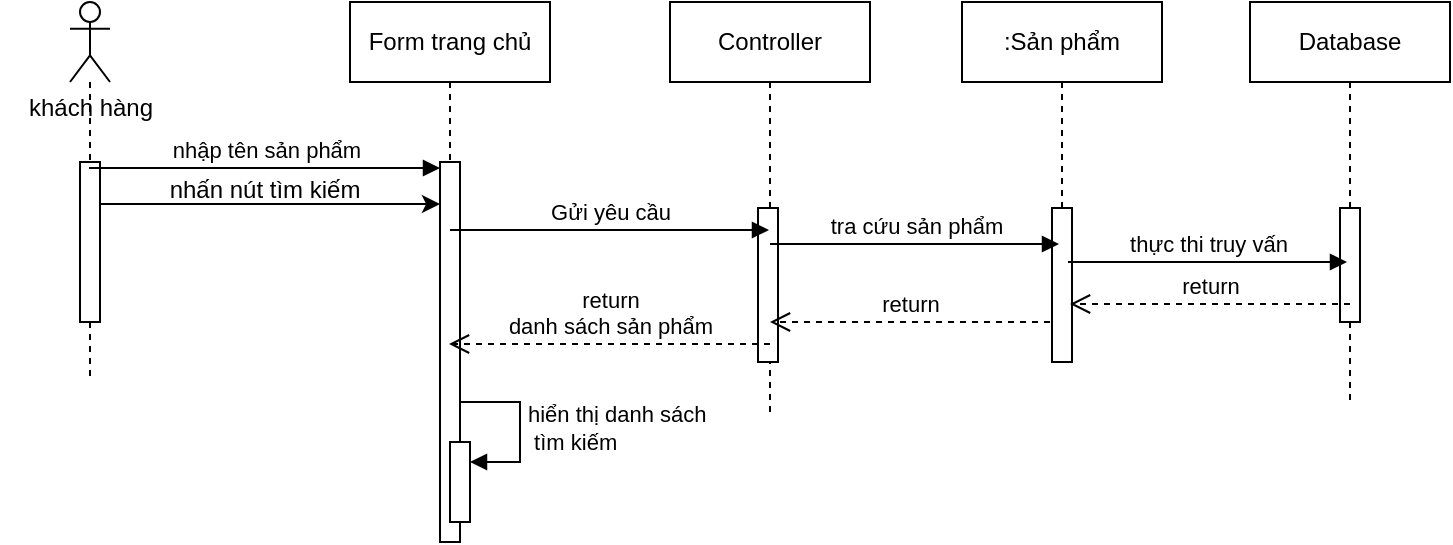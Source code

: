 <mxfile version="26.0.4">
  <diagram name="Page-1" id="Nf3vGlXQaYr-Yirx5v4W">
    <mxGraphModel dx="1886" dy="606" grid="1" gridSize="10" guides="1" tooltips="1" connect="1" arrows="1" fold="1" page="1" pageScale="1" pageWidth="850" pageHeight="1100" math="0" shadow="0">
      <root>
        <mxCell id="0" />
        <mxCell id="1" parent="0" />
        <mxCell id="igZtoClBBKHCVi2TM0o5-1" value="" style="shape=umlLifeline;perimeter=lifelinePerimeter;whiteSpace=wrap;html=1;container=1;dropTarget=0;collapsible=0;recursiveResize=0;outlineConnect=0;portConstraint=eastwest;newEdgeStyle={&quot;curved&quot;:0,&quot;rounded&quot;:0};participant=umlActor;" parent="1" vertex="1">
          <mxGeometry x="-20" y="40" width="20" height="190" as="geometry" />
        </mxCell>
        <mxCell id="igZtoClBBKHCVi2TM0o5-2" value="" style="html=1;points=[[0,0,0,0,5],[0,1,0,0,-5],[1,0,0,0,5],[1,1,0,0,-5]];perimeter=orthogonalPerimeter;outlineConnect=0;targetShapes=umlLifeline;portConstraint=eastwest;newEdgeStyle={&quot;curved&quot;:0,&quot;rounded&quot;:0};" parent="igZtoClBBKHCVi2TM0o5-1" vertex="1">
          <mxGeometry x="5" y="80" width="10" height="80" as="geometry" />
        </mxCell>
        <mxCell id="igZtoClBBKHCVi2TM0o5-3" value="Controller" style="shape=umlLifeline;perimeter=lifelinePerimeter;whiteSpace=wrap;html=1;container=1;dropTarget=0;collapsible=0;recursiveResize=0;outlineConnect=0;portConstraint=eastwest;newEdgeStyle={&quot;curved&quot;:0,&quot;rounded&quot;:0};" parent="1" vertex="1">
          <mxGeometry x="280" y="40" width="100" height="205" as="geometry" />
        </mxCell>
        <mxCell id="cznNkQGUgHskFZyse5V6-10" value="" style="html=1;points=[[0,0,0,0,5],[0,1,0,0,-5],[1,0,0,0,5],[1,1,0,0,-5]];perimeter=orthogonalPerimeter;outlineConnect=0;targetShapes=umlLifeline;portConstraint=eastwest;newEdgeStyle={&quot;curved&quot;:0,&quot;rounded&quot;:0};" parent="igZtoClBBKHCVi2TM0o5-3" vertex="1">
          <mxGeometry x="44" y="103" width="10" height="77" as="geometry" />
        </mxCell>
        <mxCell id="igZtoClBBKHCVi2TM0o5-4" value="Form trang chủ" style="shape=umlLifeline;perimeter=lifelinePerimeter;whiteSpace=wrap;html=1;container=1;dropTarget=0;collapsible=0;recursiveResize=0;outlineConnect=0;portConstraint=eastwest;newEdgeStyle={&quot;curved&quot;:0,&quot;rounded&quot;:0};" parent="1" vertex="1">
          <mxGeometry x="120" y="40" width="100" height="270" as="geometry" />
        </mxCell>
        <mxCell id="igZtoClBBKHCVi2TM0o5-5" value="" style="html=1;points=[[0,0,0,0,5],[0,1,0,0,-5],[1,0,0,0,5],[1,1,0,0,-5]];perimeter=orthogonalPerimeter;outlineConnect=0;targetShapes=umlLifeline;portConstraint=eastwest;newEdgeStyle={&quot;curved&quot;:0,&quot;rounded&quot;:0};" parent="igZtoClBBKHCVi2TM0o5-4" vertex="1">
          <mxGeometry x="45" y="80" width="10" height="190" as="geometry" />
        </mxCell>
        <mxCell id="cznNkQGUgHskFZyse5V6-3" value="" style="html=1;points=[[0,0,0,0,5],[0,1,0,0,-5],[1,0,0,0,5],[1,1,0,0,-5]];perimeter=orthogonalPerimeter;outlineConnect=0;targetShapes=umlLifeline;portConstraint=eastwest;newEdgeStyle={&quot;curved&quot;:0,&quot;rounded&quot;:0};" parent="igZtoClBBKHCVi2TM0o5-4" vertex="1">
          <mxGeometry x="50" y="220" width="10" height="40" as="geometry" />
        </mxCell>
        <mxCell id="cznNkQGUgHskFZyse5V6-4" value="hiển thị danh sách&lt;div&gt;&amp;nbsp;tìm kiếm&lt;/div&gt;" style="html=1;align=left;spacingLeft=2;endArrow=block;rounded=0;edgeStyle=orthogonalEdgeStyle;curved=0;rounded=0;" parent="igZtoClBBKHCVi2TM0o5-4" target="cznNkQGUgHskFZyse5V6-3" edge="1">
          <mxGeometry relative="1" as="geometry">
            <mxPoint x="55" y="200" as="sourcePoint" />
            <Array as="points">
              <mxPoint x="85" y="230" />
            </Array>
          </mxGeometry>
        </mxCell>
        <mxCell id="igZtoClBBKHCVi2TM0o5-6" value=":Sản phẩm" style="shape=umlLifeline;perimeter=lifelinePerimeter;whiteSpace=wrap;html=1;container=1;dropTarget=0;collapsible=0;recursiveResize=0;outlineConnect=0;portConstraint=eastwest;newEdgeStyle={&quot;curved&quot;:0,&quot;rounded&quot;:0};" parent="1" vertex="1">
          <mxGeometry x="426" y="40" width="100" height="180" as="geometry" />
        </mxCell>
        <mxCell id="cznNkQGUgHskFZyse5V6-11" value="" style="html=1;points=[[0,0,0,0,5],[0,1,0,0,-5],[1,0,0,0,5],[1,1,0,0,-5]];perimeter=orthogonalPerimeter;outlineConnect=0;targetShapes=umlLifeline;portConstraint=eastwest;newEdgeStyle={&quot;curved&quot;:0,&quot;rounded&quot;:0};" parent="igZtoClBBKHCVi2TM0o5-6" vertex="1">
          <mxGeometry x="45" y="103" width="10" height="77" as="geometry" />
        </mxCell>
        <mxCell id="igZtoClBBKHCVi2TM0o5-8" value="khách hàng" style="text;html=1;align=center;verticalAlign=middle;resizable=0;points=[];autosize=1;strokeColor=none;fillColor=none;" parent="1" vertex="1">
          <mxGeometry x="-55" y="78" width="90" height="30" as="geometry" />
        </mxCell>
        <mxCell id="igZtoClBBKHCVi2TM0o5-10" value="nhập tên sản phẩm" style="html=1;verticalAlign=bottom;endArrow=block;curved=0;rounded=0;entryX=0;entryY=0;entryDx=0;entryDy=5;entryPerimeter=0;" parent="1" edge="1">
          <mxGeometry width="80" relative="1" as="geometry">
            <mxPoint x="-10.5" y="123" as="sourcePoint" />
            <mxPoint x="165" y="123" as="targetPoint" />
          </mxGeometry>
        </mxCell>
        <mxCell id="igZtoClBBKHCVi2TM0o5-11" value="Gửi yêu cầu" style="html=1;verticalAlign=bottom;endArrow=block;curved=0;rounded=0;" parent="1" edge="1">
          <mxGeometry width="80" relative="1" as="geometry">
            <mxPoint x="170" y="154" as="sourcePoint" />
            <mxPoint x="329.5" y="154" as="targetPoint" />
          </mxGeometry>
        </mxCell>
        <mxCell id="igZtoClBBKHCVi2TM0o5-12" value="tra cứu sản phẩm" style="html=1;verticalAlign=bottom;endArrow=block;curved=0;rounded=0;" parent="1" edge="1">
          <mxGeometry width="80" relative="1" as="geometry">
            <mxPoint x="330" y="161" as="sourcePoint" />
            <mxPoint x="474.5" y="161" as="targetPoint" />
          </mxGeometry>
        </mxCell>
        <mxCell id="igZtoClBBKHCVi2TM0o5-17" value="return" style="html=1;verticalAlign=bottom;endArrow=open;dashed=1;endSize=8;curved=0;rounded=0;" parent="1" edge="1">
          <mxGeometry relative="1" as="geometry">
            <mxPoint x="470" y="200" as="sourcePoint" />
            <mxPoint x="330" y="200" as="targetPoint" />
          </mxGeometry>
        </mxCell>
        <mxCell id="igZtoClBBKHCVi2TM0o5-18" value="return&lt;div&gt;danh sách sản phẩm&lt;/div&gt;" style="html=1;verticalAlign=bottom;endArrow=open;dashed=1;endSize=8;curved=0;rounded=0;" parent="1" edge="1">
          <mxGeometry relative="1" as="geometry">
            <mxPoint x="330" y="211" as="sourcePoint" />
            <mxPoint x="169.5" y="211" as="targetPoint" />
          </mxGeometry>
        </mxCell>
        <mxCell id="cznNkQGUgHskFZyse5V6-1" value="" style="endArrow=classic;html=1;rounded=0;" parent="1" edge="1">
          <mxGeometry width="50" height="50" relative="1" as="geometry">
            <mxPoint x="-5" y="141" as="sourcePoint" />
            <mxPoint x="165" y="141" as="targetPoint" />
          </mxGeometry>
        </mxCell>
        <mxCell id="cznNkQGUgHskFZyse5V6-2" value="nhấn nút tìm kiếm" style="text;html=1;align=center;verticalAlign=middle;resizable=0;points=[];autosize=1;strokeColor=none;fillColor=none;" parent="1" vertex="1">
          <mxGeometry x="17" y="119" width="120" height="30" as="geometry" />
        </mxCell>
        <mxCell id="cznNkQGUgHskFZyse5V6-7" value="Database" style="shape=umlLifeline;perimeter=lifelinePerimeter;whiteSpace=wrap;html=1;container=1;dropTarget=0;collapsible=0;recursiveResize=0;outlineConnect=0;portConstraint=eastwest;newEdgeStyle={&quot;curved&quot;:0,&quot;rounded&quot;:0};" parent="1" vertex="1">
          <mxGeometry x="570" y="40" width="100" height="200" as="geometry" />
        </mxCell>
        <mxCell id="cznNkQGUgHskFZyse5V6-12" value="" style="html=1;points=[[0,0,0,0,5],[0,1,0,0,-5],[1,0,0,0,5],[1,1,0,0,-5]];perimeter=orthogonalPerimeter;outlineConnect=0;targetShapes=umlLifeline;portConstraint=eastwest;newEdgeStyle={&quot;curved&quot;:0,&quot;rounded&quot;:0};" parent="cznNkQGUgHskFZyse5V6-7" vertex="1">
          <mxGeometry x="45" y="103" width="10" height="57" as="geometry" />
        </mxCell>
        <mxCell id="cznNkQGUgHskFZyse5V6-8" value="thực thi truy vấn" style="html=1;verticalAlign=bottom;endArrow=block;curved=0;rounded=0;" parent="1" edge="1">
          <mxGeometry width="80" relative="1" as="geometry">
            <mxPoint x="479" y="170" as="sourcePoint" />
            <mxPoint x="618.5" y="170" as="targetPoint" />
          </mxGeometry>
        </mxCell>
        <mxCell id="cznNkQGUgHskFZyse5V6-9" value="return" style="html=1;verticalAlign=bottom;endArrow=open;dashed=1;endSize=8;curved=0;rounded=0;" parent="1" edge="1">
          <mxGeometry relative="1" as="geometry">
            <mxPoint x="620" y="191" as="sourcePoint" />
            <mxPoint x="480" y="191" as="targetPoint" />
          </mxGeometry>
        </mxCell>
      </root>
    </mxGraphModel>
  </diagram>
</mxfile>
